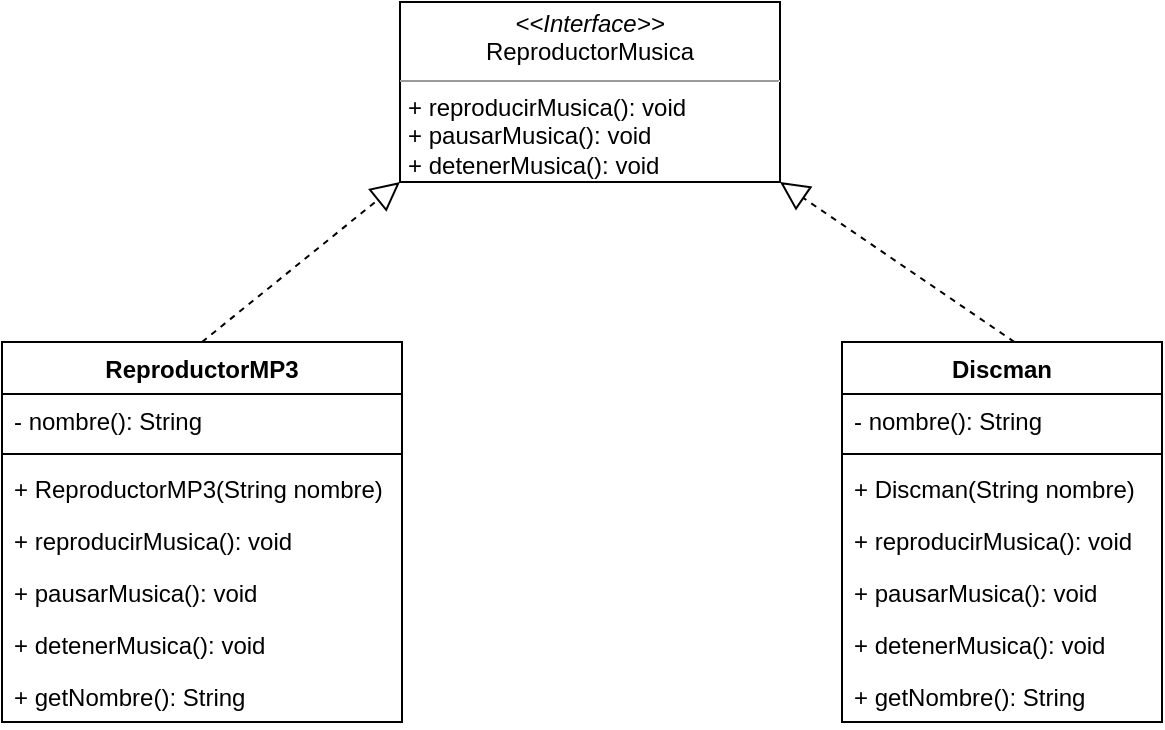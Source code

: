 <mxfile version="21.3.8" type="device">
  <diagram name="Página-1" id="JZkxLVE-2ZuboixR1AyB">
    <mxGraphModel dx="1120" dy="462" grid="1" gridSize="10" guides="1" tooltips="1" connect="1" arrows="1" fold="1" page="1" pageScale="1" pageWidth="827" pageHeight="1169" math="0" shadow="0">
      <root>
        <mxCell id="0" />
        <mxCell id="1" parent="0" />
        <mxCell id="zncl1RDZ5ozj23BIvD2l-75" value="&lt;p style=&quot;margin:0px;margin-top:4px;text-align:center;&quot;&gt;&lt;i&gt;&amp;lt;&amp;lt;Interface&amp;gt;&amp;gt;&lt;/i&gt;&lt;br&gt;ReproductorMusica&lt;br&gt;&lt;/p&gt;&lt;hr size=&quot;1&quot;&gt;&lt;p style=&quot;margin:0px;margin-left:4px;&quot;&gt;+ reproducirMusica(): void&lt;br&gt;+ pausarMusica(): void&lt;/p&gt;&lt;p style=&quot;margin:0px;margin-left:4px;&quot;&gt;+ detenerMusica(): void&lt;/p&gt;" style="verticalAlign=top;align=left;overflow=fill;fontSize=12;fontFamily=Helvetica;html=1;whiteSpace=wrap;" parent="1" vertex="1">
          <mxGeometry x="319" y="70" width="190" height="90" as="geometry" />
        </mxCell>
        <mxCell id="zncl1RDZ5ozj23BIvD2l-80" value="" style="endArrow=block;dashed=1;endFill=0;endSize=12;html=1;rounded=0;exitX=0.539;exitY=0;exitDx=0;exitDy=0;entryX=1;entryY=1;entryDx=0;entryDy=0;exitPerimeter=0;" parent="1" source="jixISbqEmD3E-A9KXM8U-4" target="zncl1RDZ5ozj23BIvD2l-75" edge="1">
          <mxGeometry width="160" relative="1" as="geometry">
            <mxPoint x="640.5" y="220" as="sourcePoint" />
            <mxPoint x="490" y="150" as="targetPoint" />
          </mxGeometry>
        </mxCell>
        <mxCell id="zncl1RDZ5ozj23BIvD2l-83" value="ReproductorMP3" style="swimlane;fontStyle=1;align=center;verticalAlign=top;childLayout=stackLayout;horizontal=1;startSize=26;horizontalStack=0;resizeParent=1;resizeParentMax=0;resizeLast=0;collapsible=1;marginBottom=0;whiteSpace=wrap;html=1;" parent="1" vertex="1">
          <mxGeometry x="120" y="240" width="200" height="190" as="geometry" />
        </mxCell>
        <mxCell id="zncl1RDZ5ozj23BIvD2l-84" value="- nombre(): String" style="text;strokeColor=none;fillColor=none;align=left;verticalAlign=top;spacingLeft=4;spacingRight=4;overflow=hidden;rotatable=0;points=[[0,0.5],[1,0.5]];portConstraint=eastwest;whiteSpace=wrap;html=1;" parent="zncl1RDZ5ozj23BIvD2l-83" vertex="1">
          <mxGeometry y="26" width="200" height="26" as="geometry" />
        </mxCell>
        <mxCell id="zncl1RDZ5ozj23BIvD2l-87" value="" style="line;strokeWidth=1;fillColor=none;align=left;verticalAlign=middle;spacingTop=-1;spacingLeft=3;spacingRight=3;rotatable=0;labelPosition=right;points=[];portConstraint=eastwest;strokeColor=inherit;" parent="zncl1RDZ5ozj23BIvD2l-83" vertex="1">
          <mxGeometry y="52" width="200" height="8" as="geometry" />
        </mxCell>
        <mxCell id="zncl1RDZ5ozj23BIvD2l-88" value="+ ReproductorMP3(String nombre)" style="text;strokeColor=none;fillColor=none;align=left;verticalAlign=top;spacingLeft=4;spacingRight=4;overflow=hidden;rotatable=0;points=[[0,0.5],[1,0.5]];portConstraint=eastwest;whiteSpace=wrap;html=1;" parent="zncl1RDZ5ozj23BIvD2l-83" vertex="1">
          <mxGeometry y="60" width="200" height="26" as="geometry" />
        </mxCell>
        <mxCell id="zncl1RDZ5ozj23BIvD2l-89" value="+ reproducirMusica(): void" style="text;strokeColor=none;fillColor=none;align=left;verticalAlign=top;spacingLeft=4;spacingRight=4;overflow=hidden;rotatable=0;points=[[0,0.5],[1,0.5]];portConstraint=eastwest;whiteSpace=wrap;html=1;" parent="zncl1RDZ5ozj23BIvD2l-83" vertex="1">
          <mxGeometry y="86" width="200" height="26" as="geometry" />
        </mxCell>
        <mxCell id="jixISbqEmD3E-A9KXM8U-2" value="+ pausarMusica(): void" style="text;strokeColor=none;fillColor=none;align=left;verticalAlign=top;spacingLeft=4;spacingRight=4;overflow=hidden;rotatable=0;points=[[0,0.5],[1,0.5]];portConstraint=eastwest;whiteSpace=wrap;html=1;" vertex="1" parent="zncl1RDZ5ozj23BIvD2l-83">
          <mxGeometry y="112" width="200" height="26" as="geometry" />
        </mxCell>
        <mxCell id="jixISbqEmD3E-A9KXM8U-3" value="+ detenerMusica(): void" style="text;strokeColor=none;fillColor=none;align=left;verticalAlign=top;spacingLeft=4;spacingRight=4;overflow=hidden;rotatable=0;points=[[0,0.5],[1,0.5]];portConstraint=eastwest;whiteSpace=wrap;html=1;" vertex="1" parent="zncl1RDZ5ozj23BIvD2l-83">
          <mxGeometry y="138" width="200" height="26" as="geometry" />
        </mxCell>
        <mxCell id="jixISbqEmD3E-A9KXM8U-11" value="+ getNombre(): String" style="text;strokeColor=none;fillColor=none;align=left;verticalAlign=top;spacingLeft=4;spacingRight=4;overflow=hidden;rotatable=0;points=[[0,0.5],[1,0.5]];portConstraint=eastwest;whiteSpace=wrap;html=1;" vertex="1" parent="zncl1RDZ5ozj23BIvD2l-83">
          <mxGeometry y="164" width="200" height="26" as="geometry" />
        </mxCell>
        <mxCell id="zncl1RDZ5ozj23BIvD2l-91" value="" style="endArrow=block;dashed=1;endFill=0;endSize=12;html=1;rounded=0;exitX=0.5;exitY=0;exitDx=0;exitDy=0;entryX=0;entryY=1;entryDx=0;entryDy=0;" parent="1" source="zncl1RDZ5ozj23BIvD2l-83" target="zncl1RDZ5ozj23BIvD2l-75" edge="1">
          <mxGeometry width="160" relative="1" as="geometry">
            <mxPoint x="340" y="160" as="sourcePoint" />
            <mxPoint x="315" y="160" as="targetPoint" />
          </mxGeometry>
        </mxCell>
        <mxCell id="jixISbqEmD3E-A9KXM8U-4" value="Discman" style="swimlane;fontStyle=1;align=center;verticalAlign=top;childLayout=stackLayout;horizontal=1;startSize=26;horizontalStack=0;resizeParent=1;resizeParentMax=0;resizeLast=0;collapsible=1;marginBottom=0;whiteSpace=wrap;html=1;" vertex="1" parent="1">
          <mxGeometry x="540" y="240" width="160" height="190" as="geometry" />
        </mxCell>
        <mxCell id="jixISbqEmD3E-A9KXM8U-5" value="- nombre(): String" style="text;strokeColor=none;fillColor=none;align=left;verticalAlign=top;spacingLeft=4;spacingRight=4;overflow=hidden;rotatable=0;points=[[0,0.5],[1,0.5]];portConstraint=eastwest;whiteSpace=wrap;html=1;" vertex="1" parent="jixISbqEmD3E-A9KXM8U-4">
          <mxGeometry y="26" width="160" height="26" as="geometry" />
        </mxCell>
        <mxCell id="jixISbqEmD3E-A9KXM8U-6" value="" style="line;strokeWidth=1;fillColor=none;align=left;verticalAlign=middle;spacingTop=-1;spacingLeft=3;spacingRight=3;rotatable=0;labelPosition=right;points=[];portConstraint=eastwest;strokeColor=inherit;" vertex="1" parent="jixISbqEmD3E-A9KXM8U-4">
          <mxGeometry y="52" width="160" height="8" as="geometry" />
        </mxCell>
        <mxCell id="jixISbqEmD3E-A9KXM8U-7" value="+ Discman(String nombre)" style="text;strokeColor=none;fillColor=none;align=left;verticalAlign=top;spacingLeft=4;spacingRight=4;overflow=hidden;rotatable=0;points=[[0,0.5],[1,0.5]];portConstraint=eastwest;whiteSpace=wrap;html=1;" vertex="1" parent="jixISbqEmD3E-A9KXM8U-4">
          <mxGeometry y="60" width="160" height="26" as="geometry" />
        </mxCell>
        <mxCell id="jixISbqEmD3E-A9KXM8U-8" value="+ reproducirMusica(): void" style="text;strokeColor=none;fillColor=none;align=left;verticalAlign=top;spacingLeft=4;spacingRight=4;overflow=hidden;rotatable=0;points=[[0,0.5],[1,0.5]];portConstraint=eastwest;whiteSpace=wrap;html=1;" vertex="1" parent="jixISbqEmD3E-A9KXM8U-4">
          <mxGeometry y="86" width="160" height="26" as="geometry" />
        </mxCell>
        <mxCell id="jixISbqEmD3E-A9KXM8U-9" value="+ pausarMusica(): void" style="text;strokeColor=none;fillColor=none;align=left;verticalAlign=top;spacingLeft=4;spacingRight=4;overflow=hidden;rotatable=0;points=[[0,0.5],[1,0.5]];portConstraint=eastwest;whiteSpace=wrap;html=1;" vertex="1" parent="jixISbqEmD3E-A9KXM8U-4">
          <mxGeometry y="112" width="160" height="26" as="geometry" />
        </mxCell>
        <mxCell id="jixISbqEmD3E-A9KXM8U-10" value="+ detenerMusica(): void" style="text;strokeColor=none;fillColor=none;align=left;verticalAlign=top;spacingLeft=4;spacingRight=4;overflow=hidden;rotatable=0;points=[[0,0.5],[1,0.5]];portConstraint=eastwest;whiteSpace=wrap;html=1;" vertex="1" parent="jixISbqEmD3E-A9KXM8U-4">
          <mxGeometry y="138" width="160" height="26" as="geometry" />
        </mxCell>
        <mxCell id="jixISbqEmD3E-A9KXM8U-12" value="+ getNombre(): String" style="text;strokeColor=none;fillColor=none;align=left;verticalAlign=top;spacingLeft=4;spacingRight=4;overflow=hidden;rotatable=0;points=[[0,0.5],[1,0.5]];portConstraint=eastwest;whiteSpace=wrap;html=1;" vertex="1" parent="jixISbqEmD3E-A9KXM8U-4">
          <mxGeometry y="164" width="160" height="26" as="geometry" />
        </mxCell>
      </root>
    </mxGraphModel>
  </diagram>
</mxfile>
